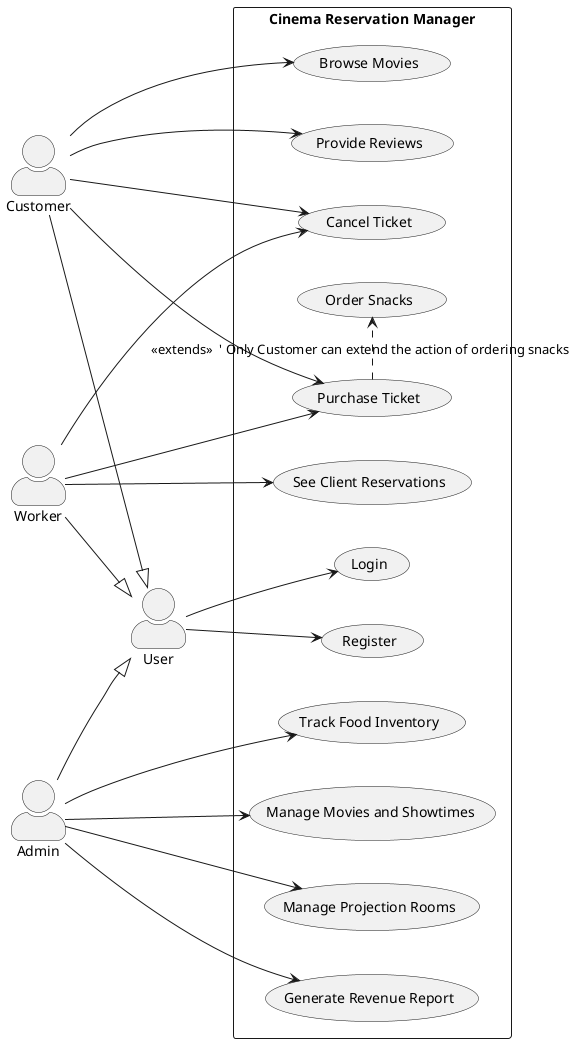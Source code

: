 @startuml
skinparam actorStyle awesome
left to right direction

actor User
actor Customer
actor Worker
actor Admin

Customer --|> User
Worker --|> User
Admin --|> User

rectangle "Cinema Reservation Manager" {
    (Register) as UC1
    (Login) as UC2
    (Browse Movies) as UC3
    (Purchase Ticket) as UC4
    (Order Snacks) as UC5
    (Cancel Ticket) as UC6
    (Provide Reviews) as UC7
    (See Client Reservations) as UC8
    (Manage Movies and Showtimes) as UC10
    (Manage Projection Rooms) as UC11
    (Generate Revenue Report) as UC12
    (Track Food Inventory) as UC13


    User --> UC1
    User --> UC2
    Customer --> UC3
    Customer --> UC4
    Customer --> UC6
    UC4 .> UC5 : <<extends>>  ' Only Customer can extend the action of ordering snacks
    Customer --> UC7

    Worker --> UC4
    Worker --> UC6
    Worker --> UC8

    Admin --> UC10
    Admin --> UC11
    Admin --> UC12
    Admin --> UC13
}

@enduml